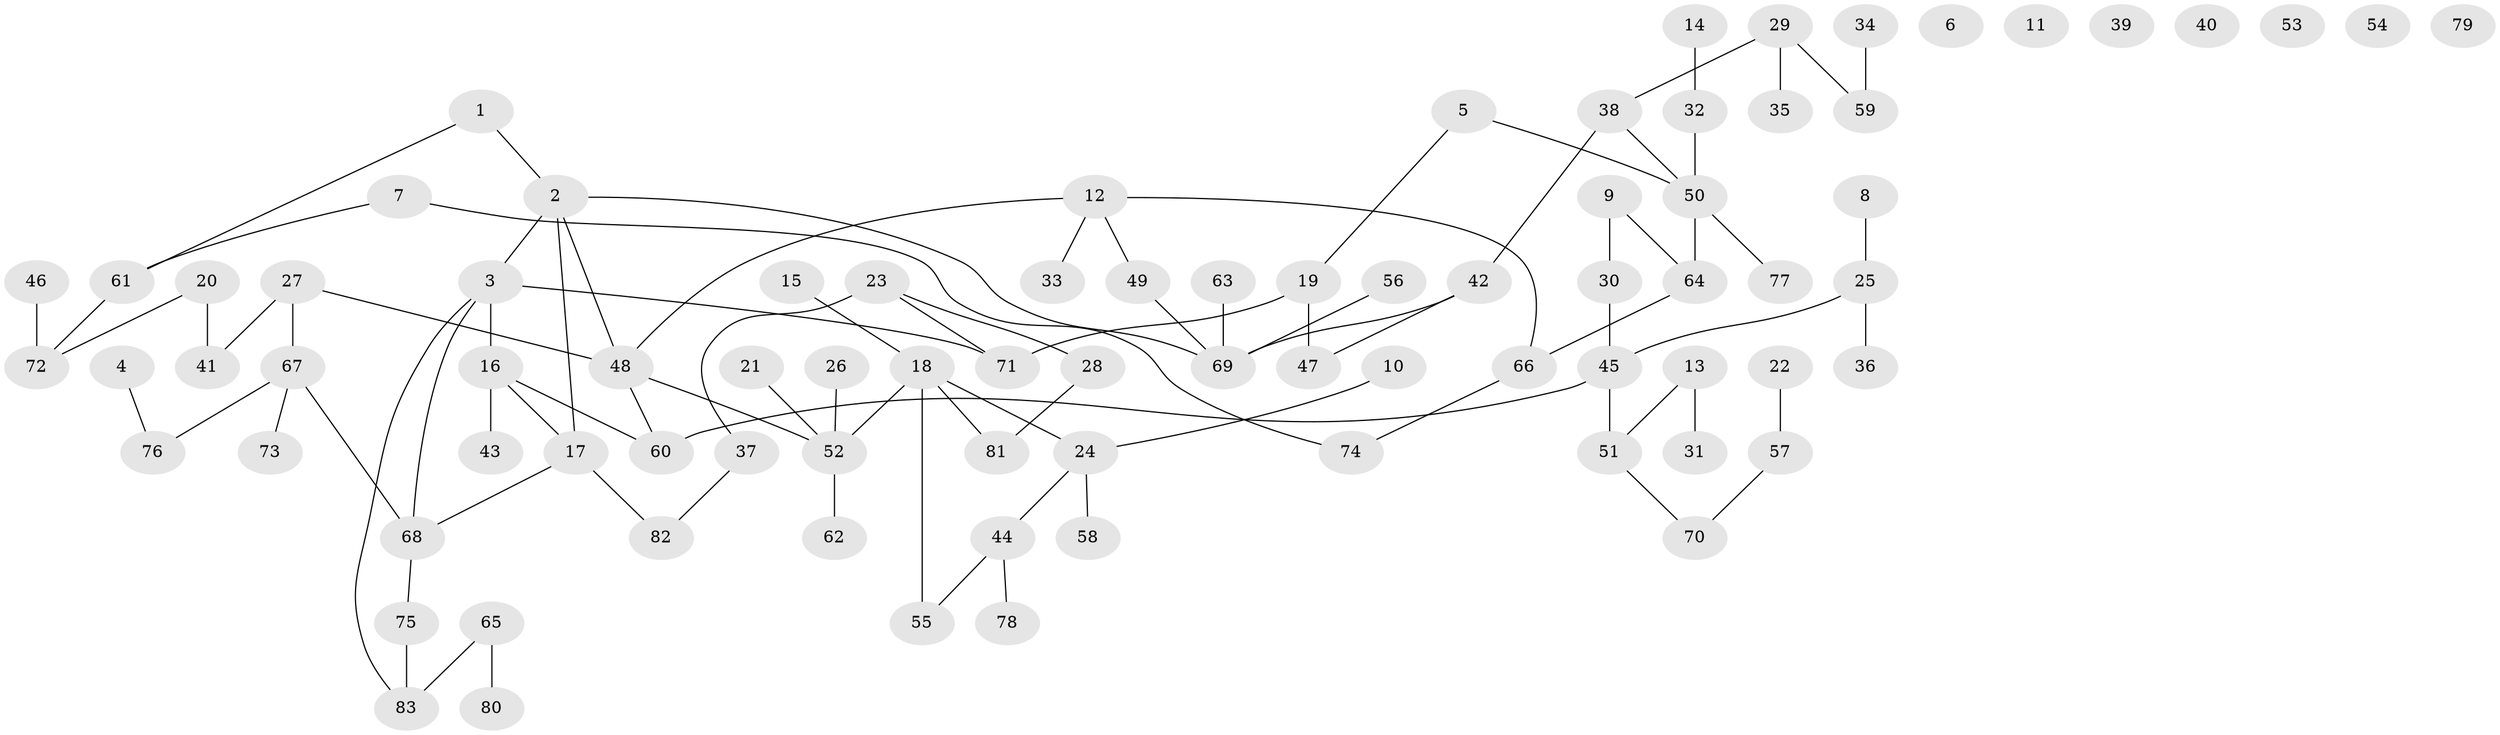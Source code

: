 // Generated by graph-tools (version 1.1) at 2025/25/03/09/25 03:25:15]
// undirected, 83 vertices, 90 edges
graph export_dot {
graph [start="1"]
  node [color=gray90,style=filled];
  1;
  2;
  3;
  4;
  5;
  6;
  7;
  8;
  9;
  10;
  11;
  12;
  13;
  14;
  15;
  16;
  17;
  18;
  19;
  20;
  21;
  22;
  23;
  24;
  25;
  26;
  27;
  28;
  29;
  30;
  31;
  32;
  33;
  34;
  35;
  36;
  37;
  38;
  39;
  40;
  41;
  42;
  43;
  44;
  45;
  46;
  47;
  48;
  49;
  50;
  51;
  52;
  53;
  54;
  55;
  56;
  57;
  58;
  59;
  60;
  61;
  62;
  63;
  64;
  65;
  66;
  67;
  68;
  69;
  70;
  71;
  72;
  73;
  74;
  75;
  76;
  77;
  78;
  79;
  80;
  81;
  82;
  83;
  1 -- 2;
  1 -- 61;
  2 -- 3;
  2 -- 17;
  2 -- 48;
  2 -- 69;
  3 -- 16;
  3 -- 68;
  3 -- 71;
  3 -- 83;
  4 -- 76;
  5 -- 19;
  5 -- 50;
  7 -- 61;
  7 -- 74;
  8 -- 25;
  9 -- 30;
  9 -- 64;
  10 -- 24;
  12 -- 33;
  12 -- 48;
  12 -- 49;
  12 -- 66;
  13 -- 31;
  13 -- 51;
  14 -- 32;
  15 -- 18;
  16 -- 17;
  16 -- 43;
  16 -- 60;
  17 -- 68;
  17 -- 82;
  18 -- 24;
  18 -- 52;
  18 -- 55;
  18 -- 81;
  19 -- 47;
  19 -- 71;
  20 -- 41;
  20 -- 72;
  21 -- 52;
  22 -- 57;
  23 -- 28;
  23 -- 37;
  23 -- 71;
  24 -- 44;
  24 -- 58;
  25 -- 36;
  25 -- 45;
  26 -- 52;
  27 -- 41;
  27 -- 48;
  27 -- 67;
  28 -- 81;
  29 -- 35;
  29 -- 38;
  29 -- 59;
  30 -- 45;
  32 -- 50;
  34 -- 59;
  37 -- 82;
  38 -- 42;
  38 -- 50;
  42 -- 47;
  42 -- 69;
  44 -- 55;
  44 -- 78;
  45 -- 51;
  45 -- 60;
  46 -- 72;
  48 -- 52;
  48 -- 60;
  49 -- 69;
  50 -- 64;
  50 -- 77;
  51 -- 70;
  52 -- 62;
  56 -- 69;
  57 -- 70;
  61 -- 72;
  63 -- 69;
  64 -- 66;
  65 -- 80;
  65 -- 83;
  66 -- 74;
  67 -- 68;
  67 -- 73;
  67 -- 76;
  68 -- 75;
  75 -- 83;
}
